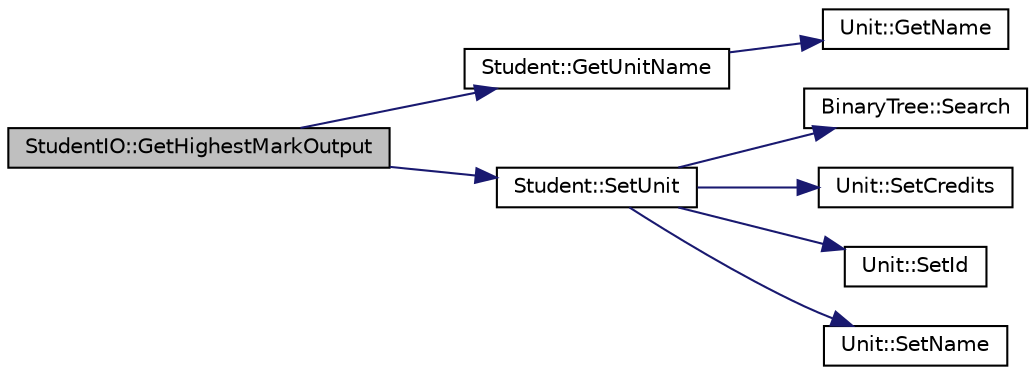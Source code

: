 digraph G
{
  edge [fontname="Helvetica",fontsize=10,labelfontname="Helvetica",labelfontsize=10];
  node [fontname="Helvetica",fontsize=10,shape=record];
  rankdir=LR;
  Node1 [label="StudentIO::GetHighestMarkOutput",height=0.2,width=0.4,color="black", fillcolor="grey75", style="filled" fontcolor="black"];
  Node1 -> Node2 [color="midnightblue",fontsize=10,style="solid",fontname="Helvetica"];
  Node2 [label="Student::GetUnitName",height=0.2,width=0.4,color="black", fillcolor="white", style="filled",URL="$class_student.html#4d497b1c1563becea65c4b71f9a9ff95",tooltip="Get Unit Name."];
  Node2 -> Node3 [color="midnightblue",fontsize=10,style="solid",fontname="Helvetica"];
  Node3 [label="Unit::GetName",height=0.2,width=0.4,color="black", fillcolor="white", style="filled",URL="$class_unit.html#d8c5805fedd0807cf19ddf92c6c046de",tooltip="Get the Unit Name."];
  Node1 -> Node4 [color="midnightblue",fontsize=10,style="solid",fontname="Helvetica"];
  Node4 [label="Student::SetUnit",height=0.2,width=0.4,color="black", fillcolor="white", style="filled",URL="$class_student.html#792496a52593c18e9aa4430ce219395f",tooltip="Gets a unit object for a unit Id."];
  Node4 -> Node5 [color="midnightblue",fontsize=10,style="solid",fontname="Helvetica"];
  Node5 [label="BinaryTree::Search",height=0.2,width=0.4,color="black", fillcolor="white", style="filled",URL="$class_binary_tree.html#0f12a4d4cc9b66f36b6c6f3e02affc25",tooltip="Searches for an object matching type T."];
  Node4 -> Node6 [color="midnightblue",fontsize=10,style="solid",fontname="Helvetica"];
  Node6 [label="Unit::SetCredits",height=0.2,width=0.4,color="black", fillcolor="white", style="filled",URL="$class_unit.html#b71a0f015dcb682b31e3ad9fa87fe77c",tooltip="Set the credit value."];
  Node4 -> Node7 [color="midnightblue",fontsize=10,style="solid",fontname="Helvetica"];
  Node7 [label="Unit::SetId",height=0.2,width=0.4,color="black", fillcolor="white", style="filled",URL="$class_unit.html#17ab0dc55019784de350ccc8fc43e72c",tooltip="Set the UnitId."];
  Node4 -> Node8 [color="midnightblue",fontsize=10,style="solid",fontname="Helvetica"];
  Node8 [label="Unit::SetName",height=0.2,width=0.4,color="black", fillcolor="white", style="filled",URL="$class_unit.html#66f2dfe0cf5519d2cbdb0e8b1a285dec",tooltip="Set the name of the unit."];
}
